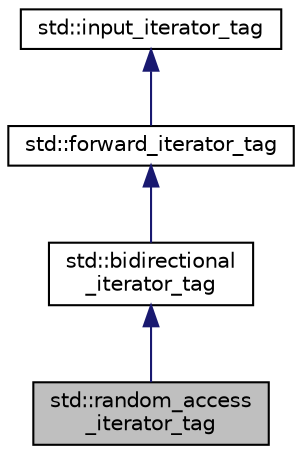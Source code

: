 digraph "std::random_access_iterator_tag"
{
  edge [fontname="Helvetica",fontsize="10",labelfontname="Helvetica",labelfontsize="10"];
  node [fontname="Helvetica",fontsize="10",shape=record];
  Node1 [label="std::random_access\l_iterator_tag",height=0.2,width=0.4,color="black", fillcolor="grey75", style="filled", fontcolor="black"];
  Node2 -> Node1 [dir="back",color="midnightblue",fontsize="10",style="solid"];
  Node2 [label="std::bidirectional\l_iterator_tag",height=0.2,width=0.4,color="black", fillcolor="white", style="filled",URL="$structstd_1_1bidirectional__iterator__tag.html"];
  Node3 -> Node2 [dir="back",color="midnightblue",fontsize="10",style="solid"];
  Node3 [label="std::forward_iterator_tag",height=0.2,width=0.4,color="black", fillcolor="white", style="filled",URL="$structstd_1_1forward__iterator__tag.html",tooltip="Forward iterators support a superset of input iterator operations. "];
  Node4 -> Node3 [dir="back",color="midnightblue",fontsize="10",style="solid"];
  Node4 [label="std::input_iterator_tag",height=0.2,width=0.4,color="black", fillcolor="white", style="filled",URL="$structstd_1_1input__iterator__tag.html",tooltip="Marking input iterators. "];
}
